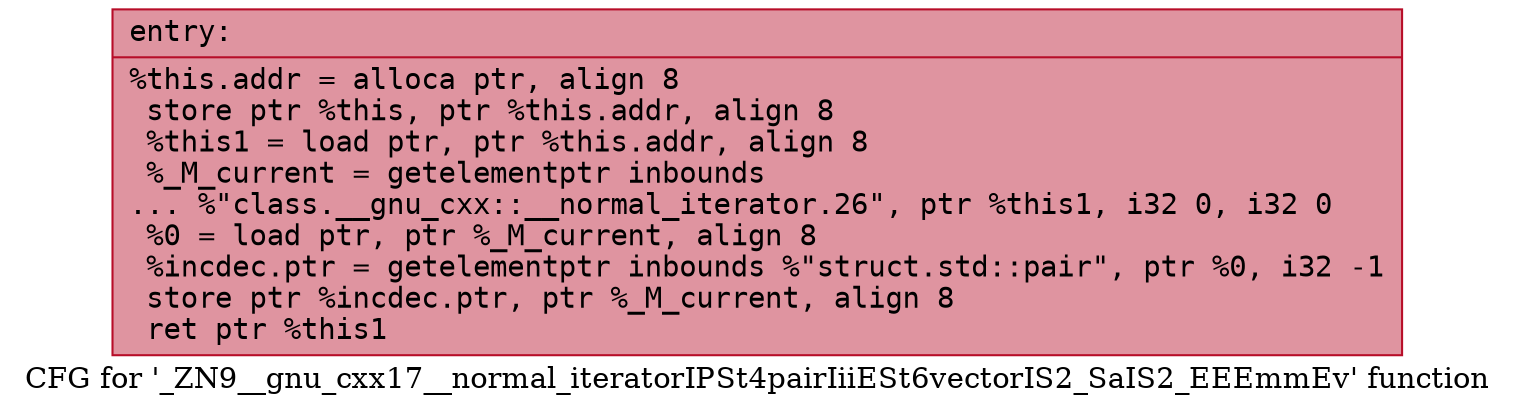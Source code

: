 digraph "CFG for '_ZN9__gnu_cxx17__normal_iteratorIPSt4pairIiiESt6vectorIS2_SaIS2_EEEmmEv' function" {
	label="CFG for '_ZN9__gnu_cxx17__normal_iteratorIPSt4pairIiiESt6vectorIS2_SaIS2_EEEmmEv' function";

	Node0x56307d755550 [shape=record,color="#b70d28ff", style=filled, fillcolor="#b70d2870" fontname="Courier",label="{entry:\l|  %this.addr = alloca ptr, align 8\l  store ptr %this, ptr %this.addr, align 8\l  %this1 = load ptr, ptr %this.addr, align 8\l  %_M_current = getelementptr inbounds\l... %\"class.__gnu_cxx::__normal_iterator.26\", ptr %this1, i32 0, i32 0\l  %0 = load ptr, ptr %_M_current, align 8\l  %incdec.ptr = getelementptr inbounds %\"struct.std::pair\", ptr %0, i32 -1\l  store ptr %incdec.ptr, ptr %_M_current, align 8\l  ret ptr %this1\l}"];
}
